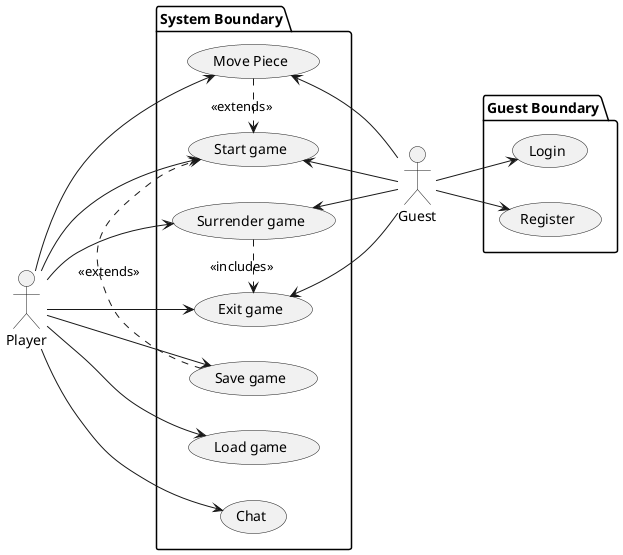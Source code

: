 @startuml


left to right direction
actor Player as player

package "System Boundary" {
    usecase "Load game" as loadGame
    usecase "Save game" as saveGame
    usecase "Start game" as startGame
    usecase "Move Piece" as movePiece
    usecase "Exit game" as exitGame
    usecase "Surrender game" as surrenderGame
    usecase "Chat" as chat
}

package "Guest Boundary" {
    usecase "Login" as guestLogin
    usecase "Register" as guestRegister
}

:player: --> movePiece
:player: --> startGame
:player: --> surrenderGame
:player: --> saveGame
:player: --> loadGame
:player: --> exitGame
:player: --> chat

(movePiece) .> (startGame) : <<extends>>
(surrenderGame) .> (exitGame) : <<includes>>
(saveGame) .> (startGame) : <<extends>>

actor Guest as guest

:guest: --> guestLogin
:guest: --> guestRegister
:guest: -up-> startGame
:guest: -up-> exitGame
:guest: -up-> surrenderGame
:guest: -up-> movePiece




@enduml
